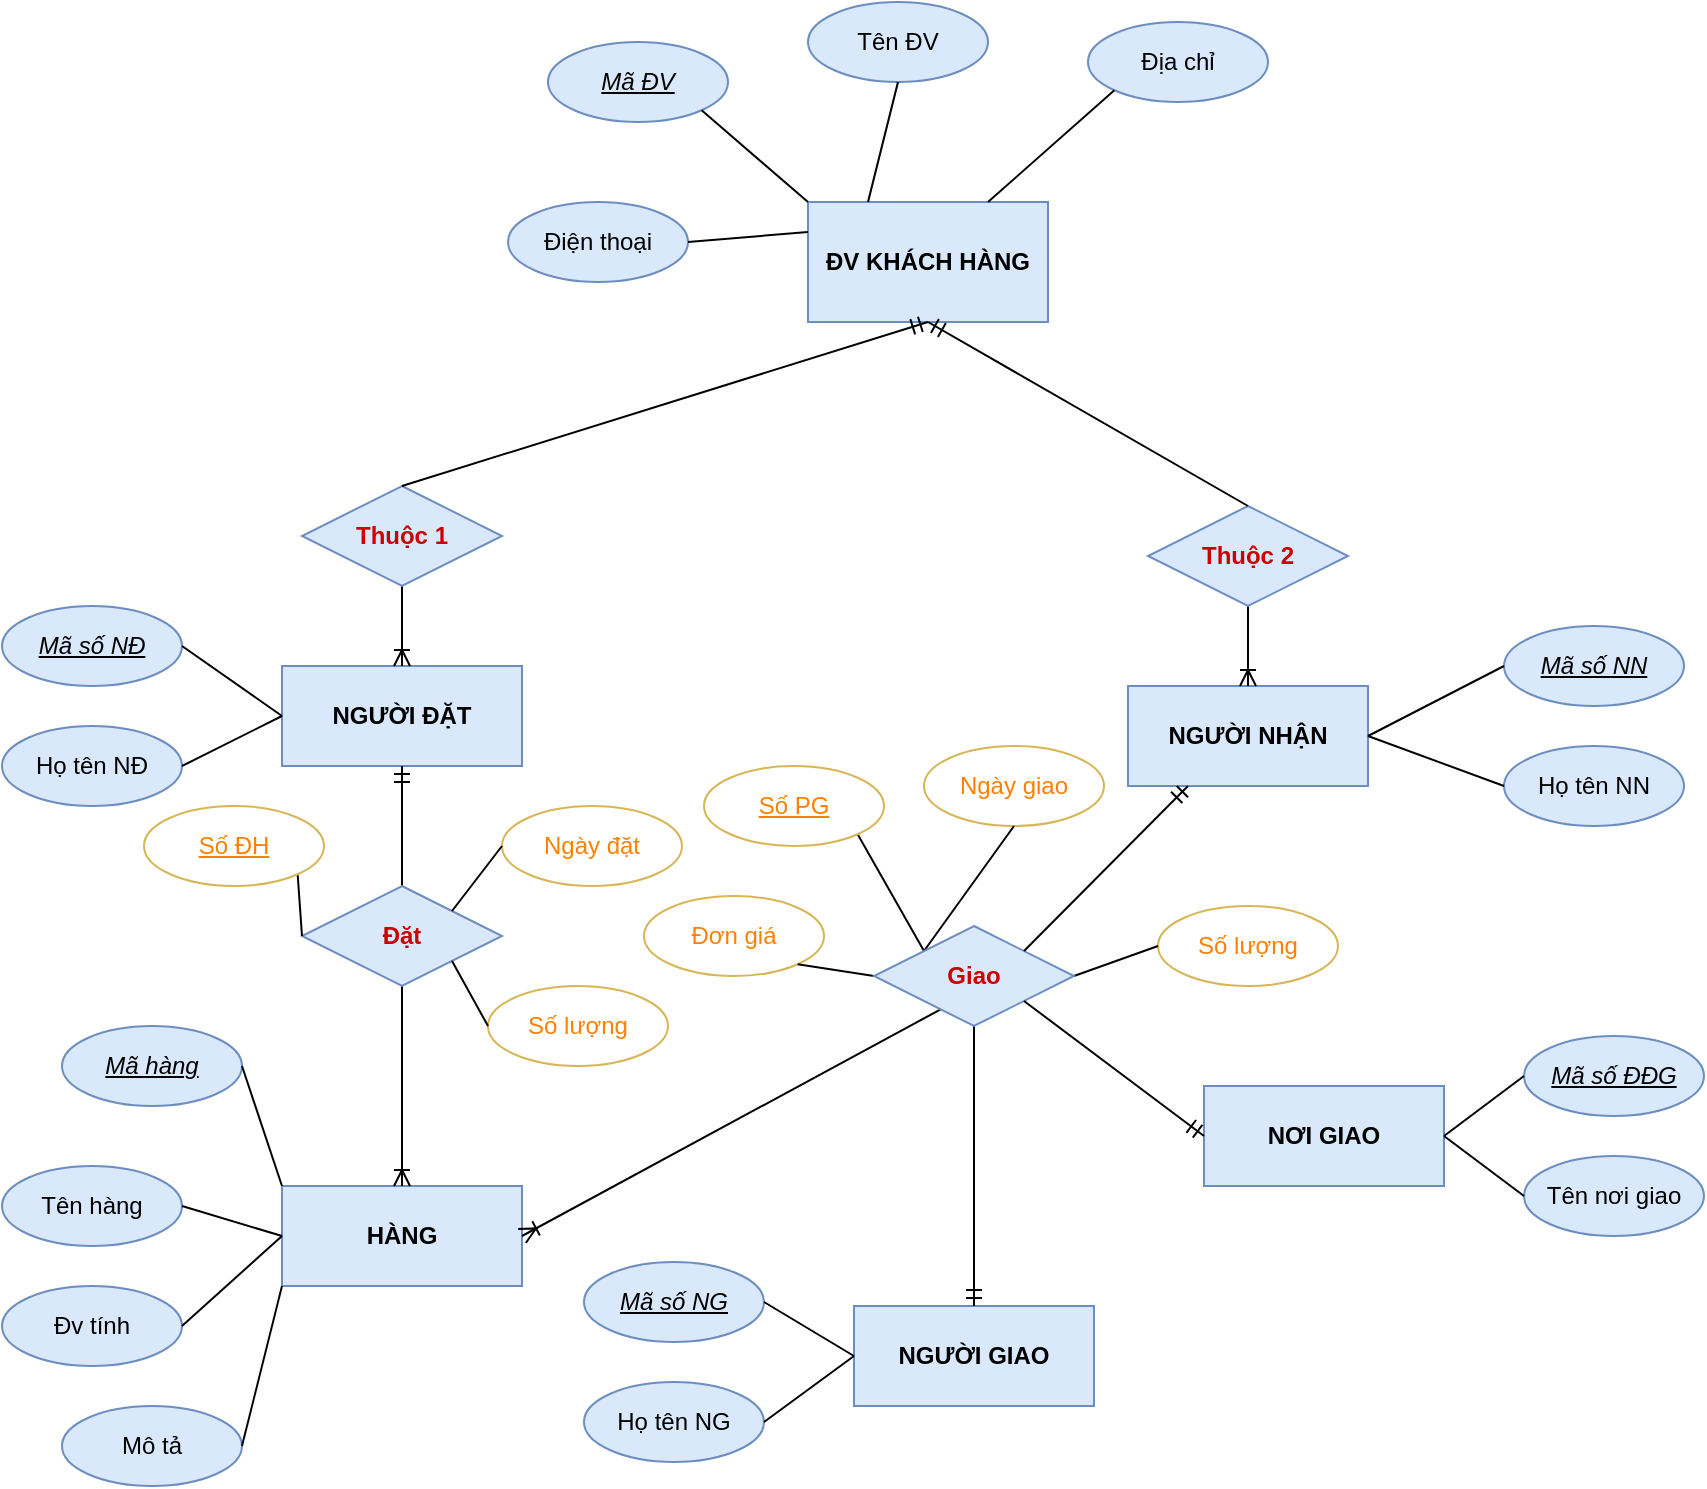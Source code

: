 <mxfile version="17.1.2"><diagram id="4ww1jyS_-bCwO5HvlmHX" name="Page-1"><mxGraphModel dx="848" dy="955" grid="1" gridSize="10" guides="1" tooltips="1" connect="1" arrows="1" fold="1" page="1" pageScale="1" pageWidth="850" pageHeight="1100" math="0" shadow="0"><root><mxCell id="0"/><mxCell id="1" parent="0"/><mxCell id="o55LCQwRpXbRwwX_9v81-1" value="ĐV KHÁCH HÀNG" style="rounded=0;whiteSpace=wrap;html=1;fillColor=#dae8fc;strokeColor=#6c8ebf;fontStyle=1" vertex="1" parent="1"><mxGeometry x="482" y="110" width="120" height="60" as="geometry"/></mxCell><mxCell id="o55LCQwRpXbRwwX_9v81-2" value="&lt;i&gt;&lt;u&gt;Mã ĐV&lt;/u&gt;&lt;/i&gt;" style="ellipse;whiteSpace=wrap;html=1;fillColor=#dae8fc;strokeColor=#6c8ebf;" vertex="1" parent="1"><mxGeometry x="352" y="30" width="90" height="40" as="geometry"/></mxCell><mxCell id="o55LCQwRpXbRwwX_9v81-3" value="Tên ĐV" style="ellipse;whiteSpace=wrap;html=1;fillColor=#dae8fc;strokeColor=#6c8ebf;" vertex="1" parent="1"><mxGeometry x="482" y="10" width="90" height="40" as="geometry"/></mxCell><mxCell id="o55LCQwRpXbRwwX_9v81-4" value="Điện thoại" style="ellipse;whiteSpace=wrap;html=1;fillColor=#dae8fc;strokeColor=#6c8ebf;" vertex="1" parent="1"><mxGeometry x="332" y="110" width="90" height="40" as="geometry"/></mxCell><mxCell id="o55LCQwRpXbRwwX_9v81-5" value="Địa chỉ" style="ellipse;whiteSpace=wrap;html=1;fillColor=#dae8fc;strokeColor=#6c8ebf;" vertex="1" parent="1"><mxGeometry x="622" y="20" width="90" height="40" as="geometry"/></mxCell><mxCell id="o55LCQwRpXbRwwX_9v81-6" value="" style="endArrow=none;html=1;rounded=0;entryX=0;entryY=0;entryDx=0;entryDy=0;exitX=1;exitY=1;exitDx=0;exitDy=0;" edge="1" parent="1" source="o55LCQwRpXbRwwX_9v81-2" target="o55LCQwRpXbRwwX_9v81-1"><mxGeometry width="50" height="50" relative="1" as="geometry"><mxPoint x="422" y="220" as="sourcePoint"/><mxPoint x="472" y="170" as="targetPoint"/></mxGeometry></mxCell><mxCell id="o55LCQwRpXbRwwX_9v81-7" value="" style="endArrow=none;html=1;rounded=0;entryX=0;entryY=0.25;entryDx=0;entryDy=0;exitX=1;exitY=0.5;exitDx=0;exitDy=0;" edge="1" parent="1" source="o55LCQwRpXbRwwX_9v81-4" target="o55LCQwRpXbRwwX_9v81-1"><mxGeometry width="50" height="50" relative="1" as="geometry"><mxPoint x="438.82" y="74.142" as="sourcePoint"/><mxPoint x="492.0" y="120" as="targetPoint"/></mxGeometry></mxCell><mxCell id="o55LCQwRpXbRwwX_9v81-8" value="" style="endArrow=none;html=1;rounded=0;entryX=0.25;entryY=0;entryDx=0;entryDy=0;exitX=0.5;exitY=1;exitDx=0;exitDy=0;" edge="1" parent="1" source="o55LCQwRpXbRwwX_9v81-3" target="o55LCQwRpXbRwwX_9v81-1"><mxGeometry width="50" height="50" relative="1" as="geometry"><mxPoint x="448.82" y="84.142" as="sourcePoint"/><mxPoint x="502.0" y="130" as="targetPoint"/></mxGeometry></mxCell><mxCell id="o55LCQwRpXbRwwX_9v81-9" value="" style="endArrow=none;html=1;rounded=0;entryX=0.75;entryY=0;entryDx=0;entryDy=0;exitX=0;exitY=1;exitDx=0;exitDy=0;" edge="1" parent="1" source="o55LCQwRpXbRwwX_9v81-5" target="o55LCQwRpXbRwwX_9v81-1"><mxGeometry width="50" height="50" relative="1" as="geometry"><mxPoint x="458.82" y="94.142" as="sourcePoint"/><mxPoint x="512" y="140" as="targetPoint"/></mxGeometry></mxCell><mxCell id="o55LCQwRpXbRwwX_9v81-12" value="NGƯỜI ĐẶT" style="rounded=0;whiteSpace=wrap;html=1;fillColor=#dae8fc;strokeColor=#6c8ebf;fontStyle=1" vertex="1" parent="1"><mxGeometry x="219" y="342" width="120" height="50" as="geometry"/></mxCell><mxCell id="o55LCQwRpXbRwwX_9v81-13" value="" style="fontSize=14;html=1;endArrow=ERoneToMany;startArrow=none;rounded=0;fontColor=#CC0000;exitX=0.5;exitY=1;exitDx=0;exitDy=0;entryX=0.5;entryY=0;entryDx=0;entryDy=0;" edge="1" parent="1" source="o55LCQwRpXbRwwX_9v81-10" target="o55LCQwRpXbRwwX_9v81-12"><mxGeometry width="100" height="100" relative="1" as="geometry"><mxPoint x="249" y="242" as="sourcePoint"/><mxPoint x="139" y="432" as="targetPoint"/></mxGeometry></mxCell><mxCell id="o55LCQwRpXbRwwX_9v81-14" value="&lt;i&gt;&lt;u&gt;Mã số NĐ&lt;/u&gt;&lt;/i&gt;" style="ellipse;whiteSpace=wrap;html=1;fillColor=#dae8fc;strokeColor=#6c8ebf;" vertex="1" parent="1"><mxGeometry x="79" y="312" width="90" height="40" as="geometry"/></mxCell><mxCell id="o55LCQwRpXbRwwX_9v81-15" value="Họ tên NĐ" style="ellipse;whiteSpace=wrap;html=1;fillColor=#dae8fc;strokeColor=#6c8ebf;" vertex="1" parent="1"><mxGeometry x="79" y="372" width="90" height="40" as="geometry"/></mxCell><mxCell id="o55LCQwRpXbRwwX_9v81-16" value="" style="endArrow=none;html=1;rounded=0;entryX=0;entryY=0.5;entryDx=0;entryDy=0;exitX=1;exitY=0.5;exitDx=0;exitDy=0;" edge="1" parent="1" source="o55LCQwRpXbRwwX_9v81-14" target="o55LCQwRpXbRwwX_9v81-12"><mxGeometry width="50" height="50" relative="1" as="geometry"><mxPoint x="175.82" y="116.142" as="sourcePoint"/><mxPoint x="229" y="162" as="targetPoint"/></mxGeometry></mxCell><mxCell id="o55LCQwRpXbRwwX_9v81-17" value="" style="endArrow=none;html=1;rounded=0;entryX=0;entryY=0.5;entryDx=0;entryDy=0;exitX=1;exitY=0.5;exitDx=0;exitDy=0;" edge="1" parent="1" source="o55LCQwRpXbRwwX_9v81-15" target="o55LCQwRpXbRwwX_9v81-12"><mxGeometry width="50" height="50" relative="1" as="geometry"><mxPoint x="189" y="322" as="sourcePoint"/><mxPoint x="229" y="352" as="targetPoint"/></mxGeometry></mxCell><mxCell id="o55LCQwRpXbRwwX_9v81-18" value="HÀNG" style="rounded=0;whiteSpace=wrap;html=1;fillColor=#dae8fc;strokeColor=#6c8ebf;fontStyle=1" vertex="1" parent="1"><mxGeometry x="219" y="602" width="120" height="50" as="geometry"/></mxCell><mxCell id="o55LCQwRpXbRwwX_9v81-19" value="&lt;i&gt;&lt;u&gt;Mã hàng&lt;/u&gt;&lt;/i&gt;" style="ellipse;whiteSpace=wrap;html=1;fillColor=#dae8fc;strokeColor=#6c8ebf;" vertex="1" parent="1"><mxGeometry x="109" y="522" width="90" height="40" as="geometry"/></mxCell><mxCell id="o55LCQwRpXbRwwX_9v81-20" value="Tên hàng" style="ellipse;whiteSpace=wrap;html=1;fillColor=#dae8fc;strokeColor=#6c8ebf;" vertex="1" parent="1"><mxGeometry x="79" y="592" width="90" height="40" as="geometry"/></mxCell><mxCell id="o55LCQwRpXbRwwX_9v81-21" value="Đv tính" style="ellipse;whiteSpace=wrap;html=1;fillColor=#dae8fc;strokeColor=#6c8ebf;" vertex="1" parent="1"><mxGeometry x="79" y="652" width="90" height="40" as="geometry"/></mxCell><mxCell id="o55LCQwRpXbRwwX_9v81-22" value="Mô tả" style="ellipse;whiteSpace=wrap;html=1;fillColor=#dae8fc;strokeColor=#6c8ebf;" vertex="1" parent="1"><mxGeometry x="109" y="712" width="90" height="40" as="geometry"/></mxCell><mxCell id="o55LCQwRpXbRwwX_9v81-23" value="" style="endArrow=none;html=1;rounded=0;entryX=0;entryY=0;entryDx=0;entryDy=0;exitX=1;exitY=0.5;exitDx=0;exitDy=0;" edge="1" parent="1" source="o55LCQwRpXbRwwX_9v81-19" target="o55LCQwRpXbRwwX_9v81-18"><mxGeometry width="50" height="50" relative="1" as="geometry"><mxPoint x="179" y="402" as="sourcePoint"/><mxPoint x="229" y="377" as="targetPoint"/></mxGeometry></mxCell><mxCell id="o55LCQwRpXbRwwX_9v81-24" value="" style="endArrow=none;html=1;rounded=0;entryX=0;entryY=0.5;entryDx=0;entryDy=0;exitX=1;exitY=0.5;exitDx=0;exitDy=0;" edge="1" parent="1" source="o55LCQwRpXbRwwX_9v81-20" target="o55LCQwRpXbRwwX_9v81-18"><mxGeometry width="50" height="50" relative="1" as="geometry"><mxPoint x="209" y="552" as="sourcePoint"/><mxPoint x="229" y="612" as="targetPoint"/></mxGeometry></mxCell><mxCell id="o55LCQwRpXbRwwX_9v81-25" value="" style="endArrow=none;html=1;rounded=0;entryX=0;entryY=0.5;entryDx=0;entryDy=0;exitX=1;exitY=0.5;exitDx=0;exitDy=0;" edge="1" parent="1" source="o55LCQwRpXbRwwX_9v81-21" target="o55LCQwRpXbRwwX_9v81-18"><mxGeometry width="50" height="50" relative="1" as="geometry"><mxPoint x="219" y="562" as="sourcePoint"/><mxPoint x="239" y="622" as="targetPoint"/></mxGeometry></mxCell><mxCell id="o55LCQwRpXbRwwX_9v81-26" value="" style="endArrow=none;html=1;rounded=0;entryX=0;entryY=1;entryDx=0;entryDy=0;exitX=1;exitY=0.5;exitDx=0;exitDy=0;" edge="1" parent="1" source="o55LCQwRpXbRwwX_9v81-22" target="o55LCQwRpXbRwwX_9v81-18"><mxGeometry width="50" height="50" relative="1" as="geometry"><mxPoint x="229" y="572" as="sourcePoint"/><mxPoint x="249" y="632" as="targetPoint"/></mxGeometry></mxCell><mxCell id="o55LCQwRpXbRwwX_9v81-29" value="" style="fontSize=12;html=1;endArrow=ERoneToMany;startArrow=ERmandOne;rounded=0;fontColor=#CC0000;exitX=0.5;exitY=1;exitDx=0;exitDy=0;entryX=0.5;entryY=0;entryDx=0;entryDy=0;" edge="1" parent="1" source="o55LCQwRpXbRwwX_9v81-12" target="o55LCQwRpXbRwwX_9v81-18"><mxGeometry width="100" height="100" relative="1" as="geometry"><mxPoint x="289" y="222" as="sourcePoint"/><mxPoint x="289" y="352" as="targetPoint"/></mxGeometry></mxCell><mxCell id="o55LCQwRpXbRwwX_9v81-27" value="Đặt" style="rhombus;whiteSpace=wrap;html=1;fillColor=#dae8fc;strokeColor=#6c8ebf;fontColor=#CC0000;fontStyle=1" vertex="1" parent="1"><mxGeometry x="229" y="452" width="100" height="50" as="geometry"/></mxCell><mxCell id="o55LCQwRpXbRwwX_9v81-32" style="edgeStyle=none;rounded=0;orthogonalLoop=1;jettySize=auto;html=1;exitX=1;exitY=1;exitDx=0;exitDy=0;entryX=0;entryY=0.5;entryDx=0;entryDy=0;fontSize=14;fontColor=#FF8000;endArrow=none;endFill=0;" edge="1" parent="1" source="o55LCQwRpXbRwwX_9v81-31" target="o55LCQwRpXbRwwX_9v81-27"><mxGeometry relative="1" as="geometry"/></mxCell><mxCell id="o55LCQwRpXbRwwX_9v81-31" value="Số ĐH" style="ellipse;whiteSpace=wrap;html=1;fillColor=none;strokeColor=#d6b656;fontColor=#FF8000;fontStyle=4" vertex="1" parent="1"><mxGeometry x="150" y="412" width="90" height="40" as="geometry"/></mxCell><mxCell id="o55LCQwRpXbRwwX_9v81-10" value="Thuộc 1" style="rhombus;whiteSpace=wrap;html=1;fillColor=#dae8fc;strokeColor=#6c8ebf;fontColor=#CC0000;fontStyle=1" vertex="1" parent="1"><mxGeometry x="229" y="252" width="100" height="50" as="geometry"/></mxCell><mxCell id="o55LCQwRpXbRwwX_9v81-33" value="" style="fontSize=14;html=1;endArrow=none;startArrow=ERmandOne;rounded=0;fontColor=#CC0000;exitX=0.5;exitY=1;exitDx=0;exitDy=0;entryX=0.5;entryY=0;entryDx=0;entryDy=0;" edge="1" parent="1" source="o55LCQwRpXbRwwX_9v81-1" target="o55LCQwRpXbRwwX_9v81-10"><mxGeometry width="100" height="100" relative="1" as="geometry"><mxPoint x="270" y="170" as="sourcePoint"/><mxPoint x="270" y="300" as="targetPoint"/></mxGeometry></mxCell><mxCell id="o55LCQwRpXbRwwX_9v81-34" value="Ngày đặt" style="ellipse;whiteSpace=wrap;html=1;fillColor=none;strokeColor=#d6b656;fontColor=#FF8000;fontStyle=0" vertex="1" parent="1"><mxGeometry x="329" y="412" width="90" height="40" as="geometry"/></mxCell><mxCell id="o55LCQwRpXbRwwX_9v81-35" value="" style="endArrow=none;html=1;rounded=0;entryX=0;entryY=0.5;entryDx=0;entryDy=0;exitX=1;exitY=0;exitDx=0;exitDy=0;" edge="1" parent="1" source="o55LCQwRpXbRwwX_9v81-27" target="o55LCQwRpXbRwwX_9v81-34"><mxGeometry width="50" height="50" relative="1" as="geometry"><mxPoint x="179" y="402" as="sourcePoint"/><mxPoint x="229" y="377" as="targetPoint"/></mxGeometry></mxCell><mxCell id="o55LCQwRpXbRwwX_9v81-36" value="Số lượng" style="ellipse;whiteSpace=wrap;html=1;fillColor=none;strokeColor=#d6b656;fontColor=#FF8000;fontStyle=0" vertex="1" parent="1"><mxGeometry x="322" y="502" width="90" height="40" as="geometry"/></mxCell><mxCell id="o55LCQwRpXbRwwX_9v81-37" value="" style="endArrow=none;html=1;rounded=0;entryX=0;entryY=0.5;entryDx=0;entryDy=0;exitX=1;exitY=1;exitDx=0;exitDy=0;" edge="1" parent="1" source="o55LCQwRpXbRwwX_9v81-27" target="o55LCQwRpXbRwwX_9v81-36"><mxGeometry width="50" height="50" relative="1" as="geometry"><mxPoint x="314" y="474.5" as="sourcePoint"/><mxPoint x="339" y="442" as="targetPoint"/></mxGeometry></mxCell><mxCell id="o55LCQwRpXbRwwX_9v81-38" value="NGƯỜI NHẬN" style="rounded=0;whiteSpace=wrap;html=1;fillColor=#dae8fc;strokeColor=#6c8ebf;fontStyle=1" vertex="1" parent="1"><mxGeometry x="642" y="352" width="120" height="50" as="geometry"/></mxCell><mxCell id="o55LCQwRpXbRwwX_9v81-39" value="" style="fontSize=14;html=1;endArrow=ERoneToMany;startArrow=none;rounded=0;fontColor=#CC0000;exitX=0.5;exitY=1;exitDx=0;exitDy=0;entryX=0.5;entryY=0;entryDx=0;entryDy=0;" edge="1" parent="1" source="o55LCQwRpXbRwwX_9v81-57" target="o55LCQwRpXbRwwX_9v81-38"><mxGeometry width="100" height="100" relative="1" as="geometry"><mxPoint x="672" y="252" as="sourcePoint"/><mxPoint x="562" y="442" as="targetPoint"/></mxGeometry></mxCell><mxCell id="o55LCQwRpXbRwwX_9v81-40" value="&lt;i&gt;&lt;u&gt;Mã số NN&lt;/u&gt;&lt;/i&gt;" style="ellipse;whiteSpace=wrap;html=1;fillColor=#dae8fc;strokeColor=#6c8ebf;" vertex="1" parent="1"><mxGeometry x="830" y="322" width="90" height="40" as="geometry"/></mxCell><mxCell id="o55LCQwRpXbRwwX_9v81-41" value="Họ tên NN" style="ellipse;whiteSpace=wrap;html=1;fillColor=#dae8fc;strokeColor=#6c8ebf;" vertex="1" parent="1"><mxGeometry x="830" y="382" width="90" height="40" as="geometry"/></mxCell><mxCell id="o55LCQwRpXbRwwX_9v81-42" value="" style="endArrow=none;html=1;rounded=0;entryX=1;entryY=0.5;entryDx=0;entryDy=0;exitX=0;exitY=0.5;exitDx=0;exitDy=0;" edge="1" parent="1" source="o55LCQwRpXbRwwX_9v81-40" target="o55LCQwRpXbRwwX_9v81-38"><mxGeometry width="50" height="50" relative="1" as="geometry"><mxPoint x="598.82" y="126.142" as="sourcePoint"/><mxPoint x="652" y="172" as="targetPoint"/></mxGeometry></mxCell><mxCell id="o55LCQwRpXbRwwX_9v81-43" value="" style="endArrow=none;html=1;rounded=0;entryX=1;entryY=0.5;entryDx=0;entryDy=0;exitX=0;exitY=0.5;exitDx=0;exitDy=0;" edge="1" parent="1" source="o55LCQwRpXbRwwX_9v81-41" target="o55LCQwRpXbRwwX_9v81-38"><mxGeometry width="50" height="50" relative="1" as="geometry"><mxPoint x="612" y="332" as="sourcePoint"/><mxPoint x="652" y="362" as="targetPoint"/></mxGeometry></mxCell><mxCell id="o55LCQwRpXbRwwX_9v81-44" value="NGƯỜI GIAO" style="rounded=0;whiteSpace=wrap;html=1;fillColor=#dae8fc;strokeColor=#6c8ebf;fontStyle=1" vertex="1" parent="1"><mxGeometry x="505" y="662" width="120" height="50" as="geometry"/></mxCell><mxCell id="o55LCQwRpXbRwwX_9v81-45" value="&lt;i&gt;&lt;u&gt;Mã số NG&lt;/u&gt;&lt;/i&gt;" style="ellipse;whiteSpace=wrap;html=1;fillColor=#dae8fc;strokeColor=#6c8ebf;" vertex="1" parent="1"><mxGeometry x="370" y="640" width="90" height="40" as="geometry"/></mxCell><mxCell id="o55LCQwRpXbRwwX_9v81-46" value="Họ tên NG" style="ellipse;whiteSpace=wrap;html=1;fillColor=#dae8fc;strokeColor=#6c8ebf;" vertex="1" parent="1"><mxGeometry x="370" y="700" width="90" height="40" as="geometry"/></mxCell><mxCell id="o55LCQwRpXbRwwX_9v81-49" value="" style="endArrow=none;html=1;rounded=0;entryX=0;entryY=0.5;entryDx=0;entryDy=0;exitX=1;exitY=0.5;exitDx=0;exitDy=0;" edge="1" parent="1" source="o55LCQwRpXbRwwX_9v81-45" target="o55LCQwRpXbRwwX_9v81-44"><mxGeometry width="50" height="50" relative="1" as="geometry"><mxPoint x="470" y="375" as="sourcePoint"/><mxPoint x="520" y="350" as="targetPoint"/></mxGeometry></mxCell><mxCell id="o55LCQwRpXbRwwX_9v81-50" value="" style="endArrow=none;html=1;rounded=0;entryX=0;entryY=0.5;entryDx=0;entryDy=0;exitX=1;exitY=0.5;exitDx=0;exitDy=0;" edge="1" parent="1" source="o55LCQwRpXbRwwX_9v81-46" target="o55LCQwRpXbRwwX_9v81-44"><mxGeometry width="50" height="50" relative="1" as="geometry"><mxPoint x="500" y="620" as="sourcePoint"/><mxPoint x="520" y="680" as="targetPoint"/></mxGeometry></mxCell><mxCell id="o55LCQwRpXbRwwX_9v81-53" value="" style="fontSize=12;html=1;endArrow=ERmandOne;startArrow=none;rounded=0;fontColor=#CC0000;exitX=0.5;exitY=1;exitDx=0;exitDy=0;entryX=0.5;entryY=0;entryDx=0;entryDy=0;endFill=0;" edge="1" parent="1" source="o55LCQwRpXbRwwX_9v81-54" target="o55LCQwRpXbRwwX_9v81-44"><mxGeometry width="100" height="100" relative="1" as="geometry"><mxPoint x="712" y="232" as="sourcePoint"/><mxPoint x="712" y="362" as="targetPoint"/></mxGeometry></mxCell><mxCell id="o55LCQwRpXbRwwX_9v81-55" style="edgeStyle=none;rounded=0;orthogonalLoop=1;jettySize=auto;html=1;exitX=1;exitY=1;exitDx=0;exitDy=0;entryX=0;entryY=0;entryDx=0;entryDy=0;fontSize=14;fontColor=#FF8000;endArrow=none;endFill=0;" edge="1" parent="1" source="o55LCQwRpXbRwwX_9v81-56" target="o55LCQwRpXbRwwX_9v81-54"><mxGeometry relative="1" as="geometry"/></mxCell><mxCell id="o55LCQwRpXbRwwX_9v81-56" value="Số PG" style="ellipse;whiteSpace=wrap;html=1;fillColor=none;strokeColor=#d6b656;fontColor=#FF8000;fontStyle=4" vertex="1" parent="1"><mxGeometry x="430" y="392" width="90" height="40" as="geometry"/></mxCell><mxCell id="o55LCQwRpXbRwwX_9v81-57" value="Thuộc 2" style="rhombus;whiteSpace=wrap;html=1;fillColor=#dae8fc;strokeColor=#6c8ebf;fontColor=#CC0000;fontStyle=1" vertex="1" parent="1"><mxGeometry x="652" y="262" width="100" height="50" as="geometry"/></mxCell><mxCell id="o55LCQwRpXbRwwX_9v81-58" value="Ngày giao" style="ellipse;whiteSpace=wrap;html=1;fillColor=none;strokeColor=#d6b656;fontColor=#FF8000;fontStyle=0" vertex="1" parent="1"><mxGeometry x="540" y="382" width="90" height="40" as="geometry"/></mxCell><mxCell id="o55LCQwRpXbRwwX_9v81-59" value="" style="endArrow=none;html=1;rounded=0;entryX=0.5;entryY=1;entryDx=0;entryDy=0;exitX=0;exitY=0;exitDx=0;exitDy=0;" edge="1" parent="1" source="o55LCQwRpXbRwwX_9v81-54" target="o55LCQwRpXbRwwX_9v81-58"><mxGeometry width="50" height="50" relative="1" as="geometry"><mxPoint x="465" y="382" as="sourcePoint"/><mxPoint x="515" y="357" as="targetPoint"/></mxGeometry></mxCell><mxCell id="o55LCQwRpXbRwwX_9v81-60" value="Số lượng" style="ellipse;whiteSpace=wrap;html=1;fillColor=none;strokeColor=#d6b656;fontColor=#FF8000;fontStyle=0" vertex="1" parent="1"><mxGeometry x="657" y="462" width="90" height="40" as="geometry"/></mxCell><mxCell id="o55LCQwRpXbRwwX_9v81-61" value="" style="endArrow=none;html=1;rounded=0;entryX=0;entryY=0.5;entryDx=0;entryDy=0;exitX=1;exitY=0.5;exitDx=0;exitDy=0;" edge="1" parent="1" source="o55LCQwRpXbRwwX_9v81-54" target="o55LCQwRpXbRwwX_9v81-60"><mxGeometry width="50" height="50" relative="1" as="geometry"><mxPoint x="600" y="454.5" as="sourcePoint"/><mxPoint x="625" y="422" as="targetPoint"/></mxGeometry></mxCell><mxCell id="o55LCQwRpXbRwwX_9v81-62" value="" style="fontSize=14;html=1;endArrow=none;startArrow=ERmandOne;rounded=0;fontColor=#CC0000;exitX=0.5;exitY=1;exitDx=0;exitDy=0;entryX=0.5;entryY=0;entryDx=0;entryDy=0;" edge="1" parent="1" source="o55LCQwRpXbRwwX_9v81-1" target="o55LCQwRpXbRwwX_9v81-57"><mxGeometry width="100" height="100" relative="1" as="geometry"><mxPoint x="552.0" y="180" as="sourcePoint"/><mxPoint x="289" y="262" as="targetPoint"/></mxGeometry></mxCell><mxCell id="o55LCQwRpXbRwwX_9v81-64" value="Đơn giá" style="ellipse;whiteSpace=wrap;html=1;fillColor=none;strokeColor=#d6b656;fontColor=#FF8000;fontStyle=0" vertex="1" parent="1"><mxGeometry x="400" y="457" width="90" height="40" as="geometry"/></mxCell><mxCell id="o55LCQwRpXbRwwX_9v81-65" style="edgeStyle=none;rounded=0;orthogonalLoop=1;jettySize=auto;html=1;exitX=1;exitY=1;exitDx=0;exitDy=0;entryX=0;entryY=0.5;entryDx=0;entryDy=0;fontSize=14;fontColor=#FF8000;endArrow=none;endFill=0;" edge="1" parent="1" source="o55LCQwRpXbRwwX_9v81-64" target="o55LCQwRpXbRwwX_9v81-54"><mxGeometry relative="1" as="geometry"><mxPoint x="511.587" y="456.245" as="sourcePoint"/><mxPoint x="550.0" y="482.5" as="targetPoint"/></mxGeometry></mxCell><mxCell id="o55LCQwRpXbRwwX_9v81-66" value="" style="fontSize=12;html=1;endArrow=ERoneToMany;startArrow=none;rounded=0;fontColor=#FF8000;entryX=1;entryY=0.5;entryDx=0;entryDy=0;exitX=0.25;exitY=1;exitDx=0;exitDy=0;" edge="1" parent="1" source="o55LCQwRpXbRwwX_9v81-54" target="o55LCQwRpXbRwwX_9v81-18"><mxGeometry width="100" height="100" relative="1" as="geometry"><mxPoint x="360" y="630" as="sourcePoint"/><mxPoint x="460" y="530" as="targetPoint"/></mxGeometry></mxCell><mxCell id="o55LCQwRpXbRwwX_9v81-54" value="Giao" style="rhombus;whiteSpace=wrap;html=1;fillColor=#dae8fc;strokeColor=#6c8ebf;fontColor=#CC0000;fontStyle=1" vertex="1" parent="1"><mxGeometry x="515" y="472" width="100" height="50" as="geometry"/></mxCell><mxCell id="o55LCQwRpXbRwwX_9v81-67" value="" style="fontSize=12;html=1;endArrow=none;startArrow=ERmandOne;rounded=0;fontColor=#FF8000;entryX=1;entryY=0;entryDx=0;entryDy=0;exitX=0.25;exitY=1;exitDx=0;exitDy=0;" edge="1" parent="1" source="o55LCQwRpXbRwwX_9v81-38" target="o55LCQwRpXbRwwX_9v81-54"><mxGeometry width="100" height="100" relative="1" as="geometry"><mxPoint x="672" y="402" as="sourcePoint"/><mxPoint x="339" y="627" as="targetPoint"/></mxGeometry></mxCell><mxCell id="o55LCQwRpXbRwwX_9v81-70" value="NƠI GIAO" style="rounded=0;whiteSpace=wrap;html=1;fillColor=#dae8fc;strokeColor=#6c8ebf;fontStyle=1" vertex="1" parent="1"><mxGeometry x="680" y="552" width="120" height="50" as="geometry"/></mxCell><mxCell id="o55LCQwRpXbRwwX_9v81-71" value="&lt;i&gt;&lt;u&gt;Mã số ĐĐG&lt;/u&gt;&lt;/i&gt;" style="ellipse;whiteSpace=wrap;html=1;fillColor=#dae8fc;strokeColor=#6c8ebf;" vertex="1" parent="1"><mxGeometry x="840" y="527" width="90" height="40" as="geometry"/></mxCell><mxCell id="o55LCQwRpXbRwwX_9v81-72" value="Tên nơi giao" style="ellipse;whiteSpace=wrap;html=1;fillColor=#dae8fc;strokeColor=#6c8ebf;" vertex="1" parent="1"><mxGeometry x="840" y="587" width="90" height="40" as="geometry"/></mxCell><mxCell id="o55LCQwRpXbRwwX_9v81-73" value="" style="endArrow=none;html=1;rounded=0;entryX=1;entryY=0.5;entryDx=0;entryDy=0;exitX=0;exitY=0.5;exitDx=0;exitDy=0;" edge="1" parent="1" source="o55LCQwRpXbRwwX_9v81-71" target="o55LCQwRpXbRwwX_9v81-70"><mxGeometry width="50" height="50" relative="1" as="geometry"><mxPoint x="840.0" y="412" as="sourcePoint"/><mxPoint x="772" y="387" as="targetPoint"/></mxGeometry></mxCell><mxCell id="o55LCQwRpXbRwwX_9v81-74" value="" style="endArrow=none;html=1;rounded=0;entryX=1;entryY=0.5;entryDx=0;entryDy=0;exitX=0;exitY=0.5;exitDx=0;exitDy=0;" edge="1" parent="1" source="o55LCQwRpXbRwwX_9v81-72" target="o55LCQwRpXbRwwX_9v81-70"><mxGeometry width="50" height="50" relative="1" as="geometry"><mxPoint x="850.0" y="557" as="sourcePoint"/><mxPoint x="810.0" y="587" as="targetPoint"/></mxGeometry></mxCell><mxCell id="o55LCQwRpXbRwwX_9v81-75" value="" style="fontSize=12;html=1;endArrow=ERmandOne;startArrow=none;rounded=0;fontColor=#CC0000;exitX=1;exitY=1;exitDx=0;exitDy=0;entryX=0;entryY=0.5;entryDx=0;entryDy=0;endFill=0;" edge="1" parent="1" source="o55LCQwRpXbRwwX_9v81-54" target="o55LCQwRpXbRwwX_9v81-70"><mxGeometry width="100" height="100" relative="1" as="geometry"><mxPoint x="575" y="532" as="sourcePoint"/><mxPoint x="575" y="672" as="targetPoint"/></mxGeometry></mxCell></root></mxGraphModel></diagram></mxfile>